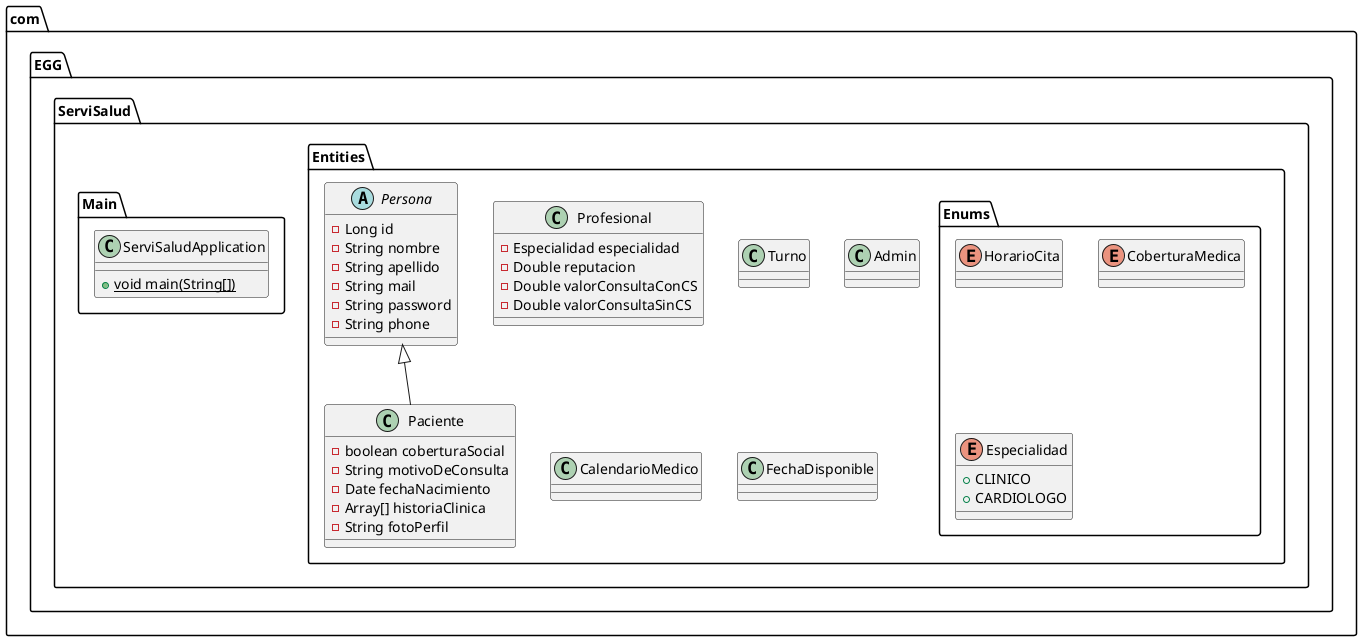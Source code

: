 @startuml
class com.EGG.ServiSalud.Entities.Profesional {
- Especialidad especialidad
- Double reputacion
- Double valorConsultaConCS
- Double valorConsultaSinCS
}

class com.EGG.ServiSalud.Entities.Turno {
}
enum com.EGG.ServiSalud.Entities.Enums.HorarioCita {
}
enum com.EGG.ServiSalud.Entities.Enums.CoberturaMedica {
}
class com.EGG.ServiSalud.Entities.Admin {
}
abstract class com.EGG.ServiSalud.Entities.Persona {
- Long id
- String nombre
- String apellido
- String mail
- String password
- String phone
}

enum com.EGG.ServiSalud.Entities.Enums.Especialidad {
+  CLINICO
+  CARDIOLOGO
}

class com.EGG.ServiSalud.Entities.CalendarioMedico {
}
class com.EGG.ServiSalud.Entities.FechaDisponible {
}
class com.EGG.ServiSalud.Entities.Paciente {
- boolean coberturaSocial
- String motivoDeConsulta
- Date fechaNacimiento
- Array[] historiaClinica
- String fotoPerfil
}

class com.EGG.ServiSalud.Main.ServiSaludApplication {
+ {static} void main(String[])
}



com.EGG.ServiSalud.Entities.Persona <|-- com.EGG.ServiSalud.Entities.Paciente
@enduml